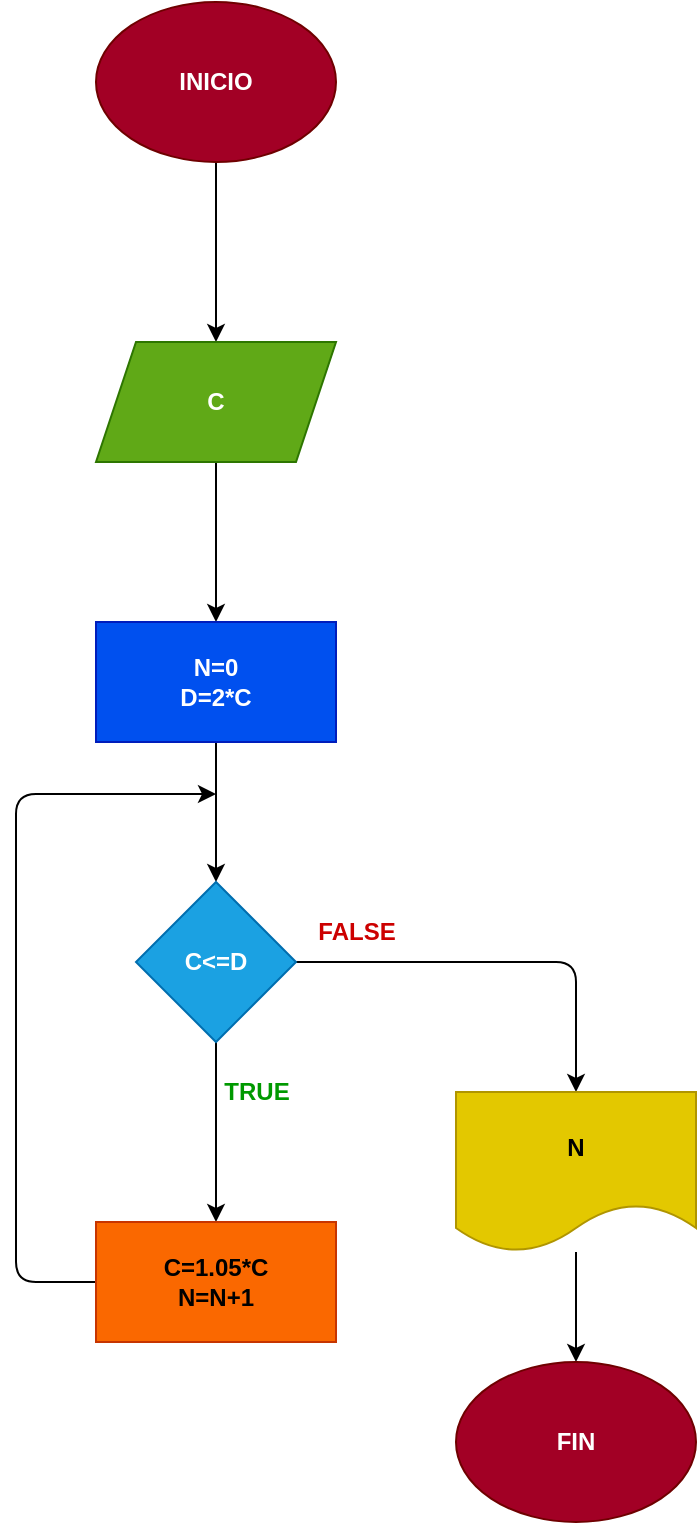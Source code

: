 <mxfile>
    <diagram id="KlLXvrN3klv6Fy16W-Zm" name="Página-1">
        <mxGraphModel dx="710" dy="413" grid="1" gridSize="10" guides="1" tooltips="1" connect="1" arrows="1" fold="1" page="1" pageScale="1" pageWidth="827" pageHeight="1169" math="0" shadow="0">
            <root>
                <mxCell id="0"/>
                <mxCell id="1" parent="0"/>
                <mxCell id="4" value="" style="edgeStyle=none;html=1;" edge="1" parent="1" source="2" target="3">
                    <mxGeometry relative="1" as="geometry"/>
                </mxCell>
                <mxCell id="2" value="&lt;b&gt;INICIO&lt;/b&gt;" style="ellipse;whiteSpace=wrap;html=1;fillColor=#a20025;fontColor=#ffffff;strokeColor=#6F0000;" vertex="1" parent="1">
                    <mxGeometry x="280" y="40" width="120" height="80" as="geometry"/>
                </mxCell>
                <mxCell id="6" value="" style="edgeStyle=none;html=1;" edge="1" parent="1" source="3" target="5">
                    <mxGeometry relative="1" as="geometry"/>
                </mxCell>
                <mxCell id="3" value="&lt;b&gt;C&lt;/b&gt;" style="shape=parallelogram;perimeter=parallelogramPerimeter;whiteSpace=wrap;html=1;fixedSize=1;fillColor=#60a917;fontColor=#ffffff;strokeColor=#2D7600;" vertex="1" parent="1">
                    <mxGeometry x="280" y="210" width="120" height="60" as="geometry"/>
                </mxCell>
                <mxCell id="8" value="" style="edgeStyle=none;html=1;" edge="1" parent="1" source="5" target="7">
                    <mxGeometry relative="1" as="geometry"/>
                </mxCell>
                <mxCell id="5" value="&lt;b&gt;N=0&lt;br&gt;D=2*C&lt;/b&gt;" style="whiteSpace=wrap;html=1;fillColor=#0050ef;fontColor=#ffffff;strokeColor=#001DBC;" vertex="1" parent="1">
                    <mxGeometry x="280" y="350" width="120" height="60" as="geometry"/>
                </mxCell>
                <mxCell id="10" value="" style="edgeStyle=none;html=1;" edge="1" parent="1" source="7" target="9">
                    <mxGeometry relative="1" as="geometry"/>
                </mxCell>
                <mxCell id="14" style="edgeStyle=none;html=1;entryX=0.5;entryY=0;entryDx=0;entryDy=0;" edge="1" parent="1" source="7" target="12">
                    <mxGeometry relative="1" as="geometry">
                        <Array as="points">
                            <mxPoint x="520" y="520"/>
                        </Array>
                    </mxGeometry>
                </mxCell>
                <mxCell id="7" value="&lt;b&gt;C&amp;lt;=D&lt;/b&gt;" style="rhombus;whiteSpace=wrap;html=1;fillColor=#1ba1e2;fontColor=#ffffff;strokeColor=#006EAF;" vertex="1" parent="1">
                    <mxGeometry x="300" y="480" width="80" height="80" as="geometry"/>
                </mxCell>
                <mxCell id="11" style="edgeStyle=none;html=1;" edge="1" parent="1" source="9">
                    <mxGeometry relative="1" as="geometry">
                        <mxPoint x="340" y="436" as="targetPoint"/>
                        <Array as="points">
                            <mxPoint x="240" y="680"/>
                            <mxPoint x="240" y="436"/>
                        </Array>
                    </mxGeometry>
                </mxCell>
                <mxCell id="9" value="&lt;b&gt;C=1.05*C&lt;br&gt;N=N+1&lt;/b&gt;" style="whiteSpace=wrap;html=1;fillColor=#fa6800;fontColor=#000000;strokeColor=#C73500;" vertex="1" parent="1">
                    <mxGeometry x="280" y="650" width="120" height="60" as="geometry"/>
                </mxCell>
                <mxCell id="15" value="" style="edgeStyle=none;html=1;" edge="1" parent="1" source="12" target="13">
                    <mxGeometry relative="1" as="geometry"/>
                </mxCell>
                <mxCell id="12" value="&lt;b&gt;N&lt;/b&gt;" style="shape=document;whiteSpace=wrap;html=1;boundedLbl=1;fillColor=#e3c800;fontColor=#000000;strokeColor=#B09500;" vertex="1" parent="1">
                    <mxGeometry x="460" y="585" width="120" height="80" as="geometry"/>
                </mxCell>
                <mxCell id="13" value="&lt;b&gt;FIN&lt;/b&gt;" style="ellipse;whiteSpace=wrap;html=1;fillColor=#a20025;fontColor=#ffffff;strokeColor=#6F0000;" vertex="1" parent="1">
                    <mxGeometry x="460" y="720" width="120" height="80" as="geometry"/>
                </mxCell>
                <mxCell id="16" value="&lt;font color=&quot;#009900&quot;&gt;&lt;b&gt;TRUE&lt;/b&gt;&lt;/font&gt;" style="text;html=1;align=center;verticalAlign=middle;resizable=0;points=[];autosize=1;strokeColor=none;fillColor=none;" vertex="1" parent="1">
                    <mxGeometry x="330" y="570" width="60" height="30" as="geometry"/>
                </mxCell>
                <mxCell id="17" value="&lt;font color=&quot;#cc0000&quot;&gt;&lt;b&gt;FALSE&lt;/b&gt;&lt;/font&gt;" style="text;html=1;align=center;verticalAlign=middle;resizable=0;points=[];autosize=1;strokeColor=none;fillColor=none;" vertex="1" parent="1">
                    <mxGeometry x="380" y="490" width="60" height="30" as="geometry"/>
                </mxCell>
            </root>
        </mxGraphModel>
    </diagram>
</mxfile>